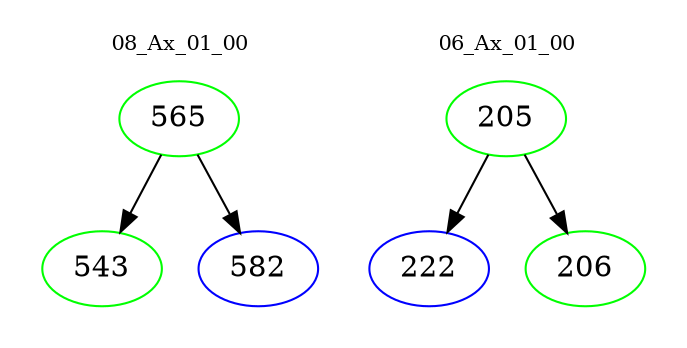 digraph{
subgraph cluster_0 {
color = white
label = "08_Ax_01_00";
fontsize=10;
T0_565 [label="565", color="green"]
T0_565 -> T0_543 [color="black"]
T0_543 [label="543", color="green"]
T0_565 -> T0_582 [color="black"]
T0_582 [label="582", color="blue"]
}
subgraph cluster_1 {
color = white
label = "06_Ax_01_00";
fontsize=10;
T1_205 [label="205", color="green"]
T1_205 -> T1_222 [color="black"]
T1_222 [label="222", color="blue"]
T1_205 -> T1_206 [color="black"]
T1_206 [label="206", color="green"]
}
}
